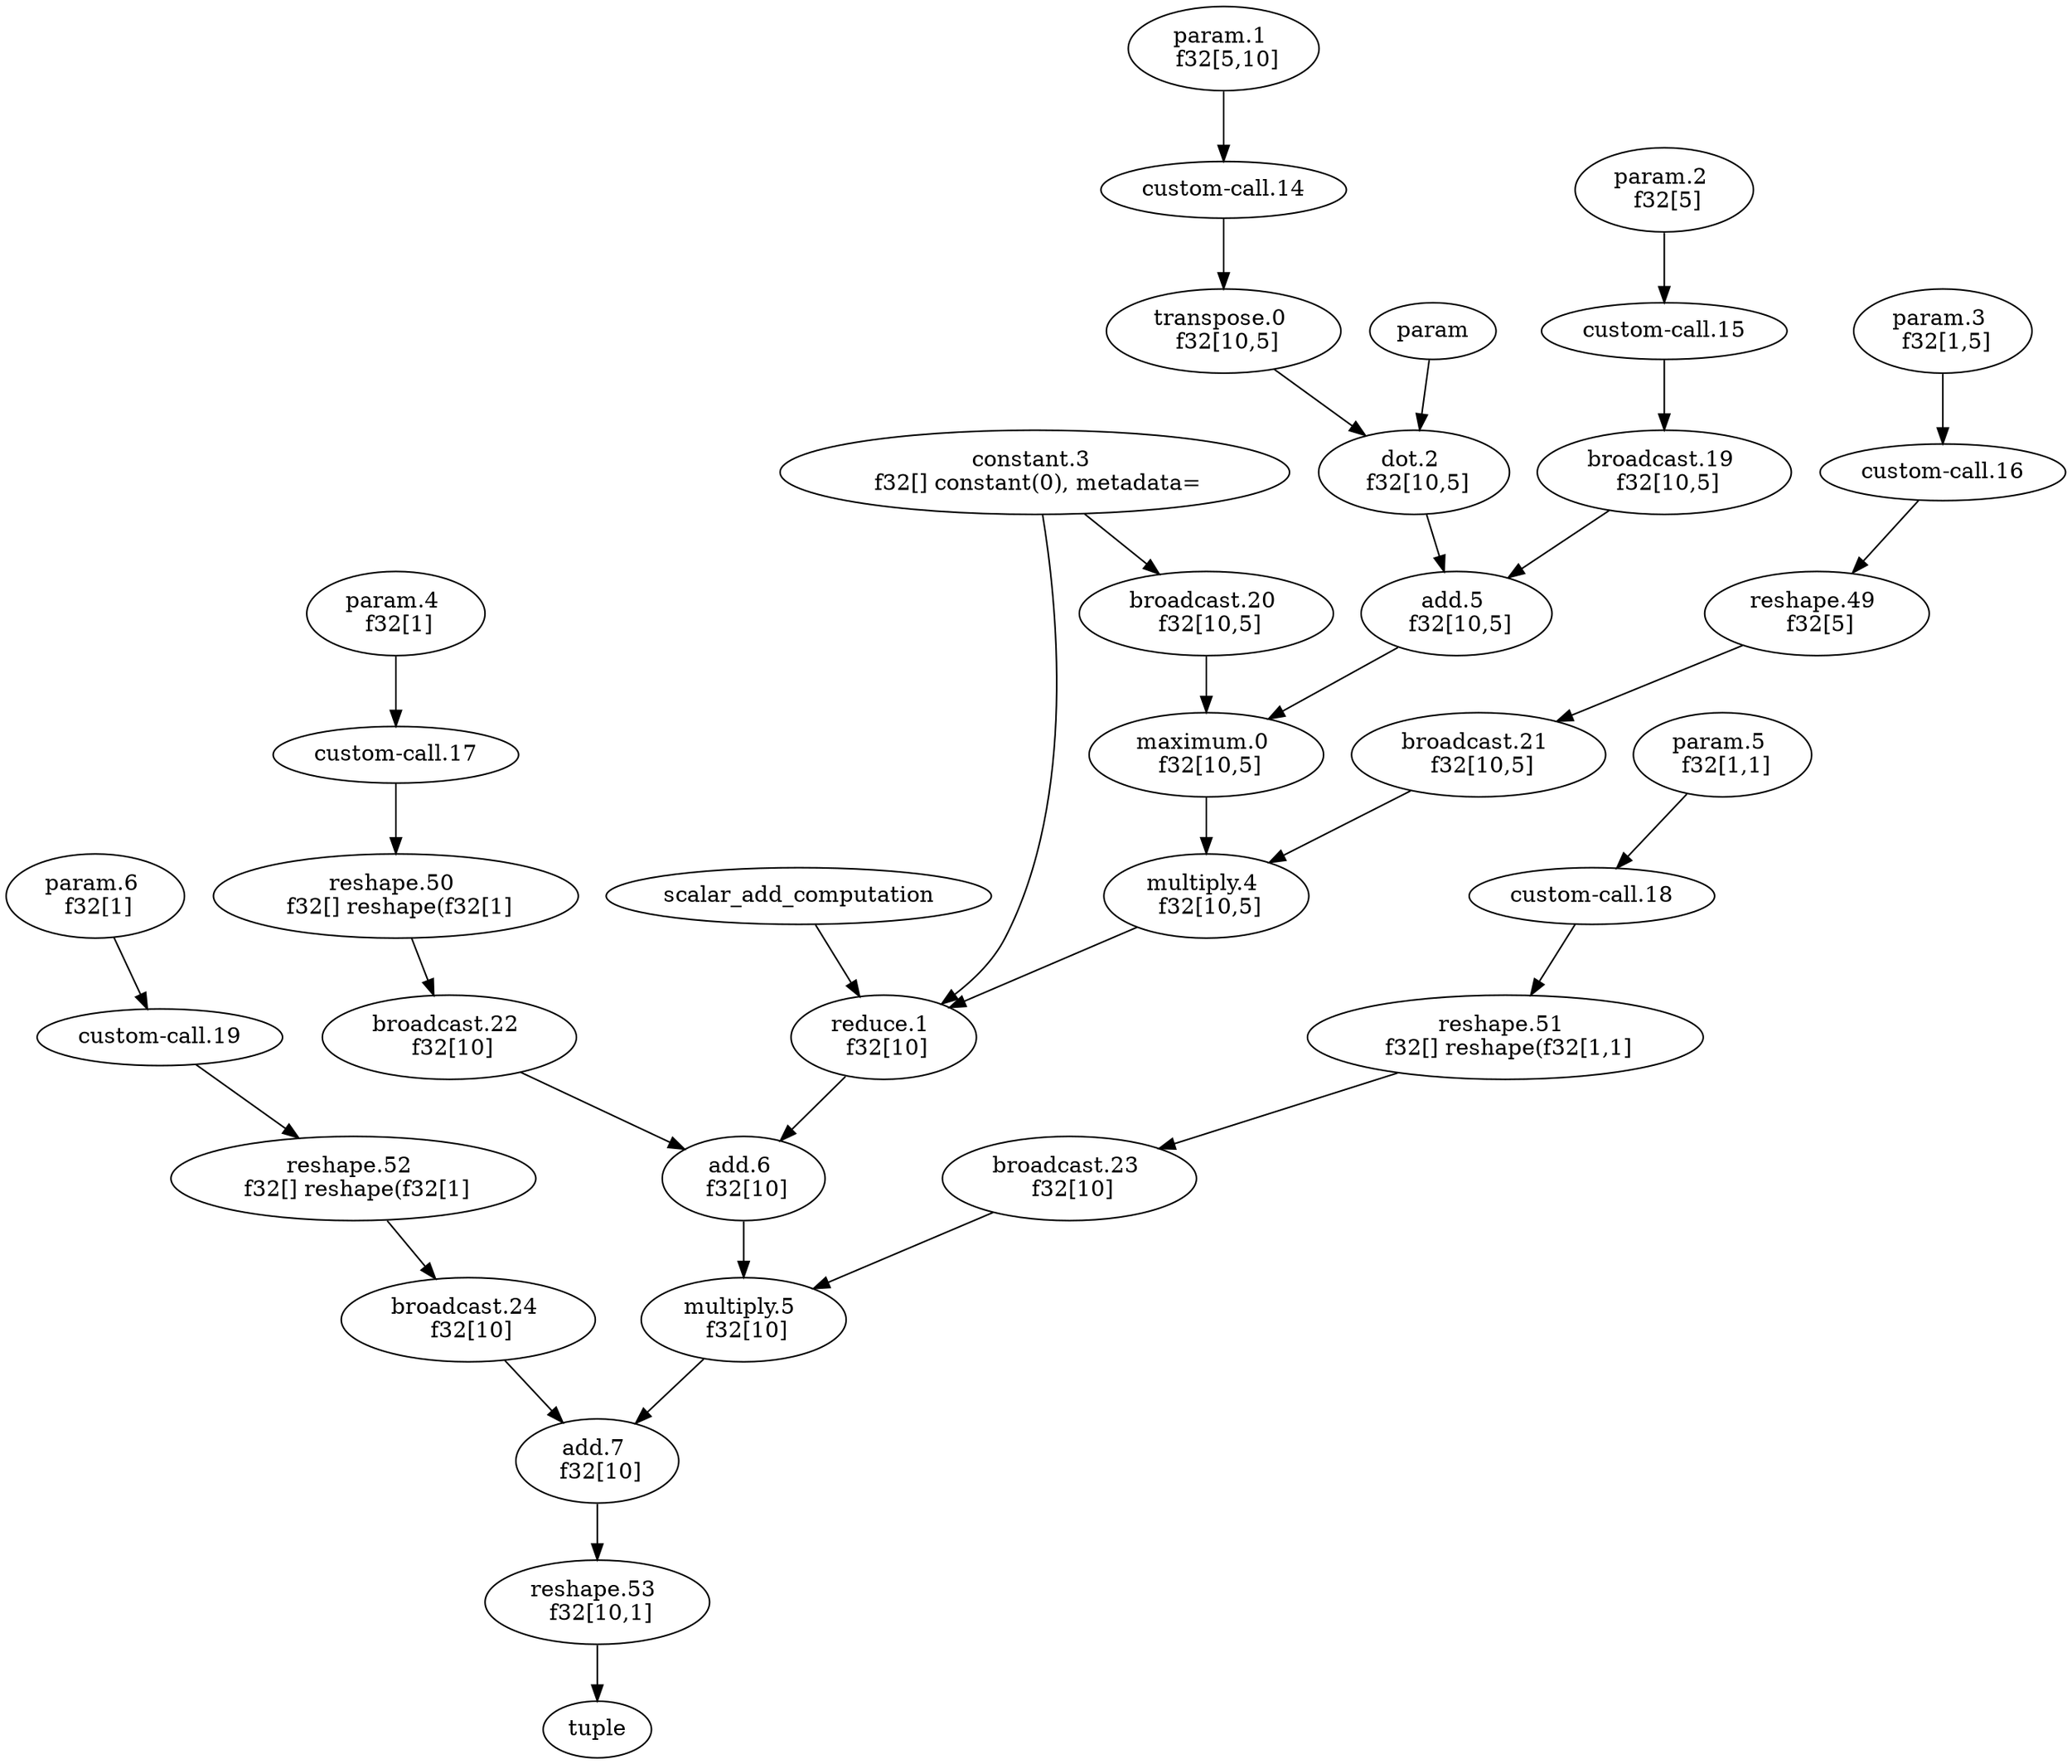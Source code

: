 digraph HloModule {
	"param.1" [label="param.1 \n f32[5,10]"];
	"transpose.0" [label="transpose.0 \n f32[10,5]"];
	"dot.2" [label="dot.2 \n f32[10,5]"];
	"param.2" [label="param.2 \n f32[5]"];
	"broadcast.19" [label="broadcast.19 \n f32[10,5]"];
	"add.5" [label="add.5 \n f32[10,5]"];
	"constant.3" [label="constant.3 \n f32[] constant(0), metadata="];
	"broadcast.20" [label="broadcast.20 \n f32[10,5]"];
	"maximum.0" [label="maximum.0 \n f32[10,5]"];
	"param.3" [label="param.3 \n f32[1,5]"];
	"reshape.49" [label="reshape.49 \n f32[5]"];
	"broadcast.21" [label="broadcast.21 \n f32[10,5]"];
	"multiply.4" [label="multiply.4 \n f32[10,5]"];
	"reduce.1" [label="reduce.1 \n f32[10]"];
	"param.4" [label="param.4 \n f32[1]"];
	"reshape.50" [label="reshape.50 \n f32[] reshape(f32[1]"];
	"broadcast.22" [label="broadcast.22 \n f32[10]"];
	"add.6" [label="add.6 \n f32[10]"];
	"param.5" [label="param.5 \n f32[1,1]"];
	"reshape.51" [label="reshape.51 \n f32[] reshape(f32[1,1]"];
	"broadcast.23" [label="broadcast.23 \n f32[10]"];
	"multiply.5" [label="multiply.5 \n f32[10]"];
	"param.6" [label="param.6 \n f32[1]"];
	"reshape.52" [label="reshape.52 \n f32[] reshape(f32[1]"];
	"broadcast.24" [label="broadcast.24 \n f32[10]"];
	"add.7" [label="add.7 \n f32[10]"];
	"reshape.53" [label="reshape.53 \n f32[10,1]"]; 
 	"param.1" -> "custom-call.14";
	"custom-call.14" -> "transpose.0";
	"param" -> "dot.2";
	"transpose.0" -> "dot.2";
	"param.2" -> "custom-call.15";
	"custom-call.15" -> "broadcast.19";
	"dot.2" -> "add.5";
	"broadcast.19" -> "add.5";
	"constant.3" -> "broadcast.20";
	"add.5" -> "maximum.0";
	"broadcast.20" -> "maximum.0";
	"param.3" -> "custom-call.16";
	"custom-call.16" -> "reshape.49";
	"reshape.49" -> "broadcast.21";
	"maximum.0" -> "multiply.4";
	"broadcast.21" -> "multiply.4";
	"multiply.4" -> "reduce.1";
	"constant.3" -> "reduce.1";
	"scalar_add_computation" -> "reduce.1";
	"param.4" -> "custom-call.17";
	"custom-call.17" -> "reshape.50";
	"reshape.50" -> "broadcast.22";
	"reduce.1" -> "add.6";
	"broadcast.22" -> "add.6";
	"param.5" -> "custom-call.18";
	"custom-call.18" -> "reshape.51";
	"reshape.51" -> "broadcast.23";
	"add.6" -> "multiply.5";
	"broadcast.23" -> "multiply.5";
	"param.6" -> "custom-call.19";
	"custom-call.19" -> "reshape.52";
	"reshape.52" -> "broadcast.24";
	"multiply.5" -> "add.7";
	"broadcast.24" -> "add.7";
	"add.7" -> "reshape.53";
	"reshape.53" -> "tuple";
}